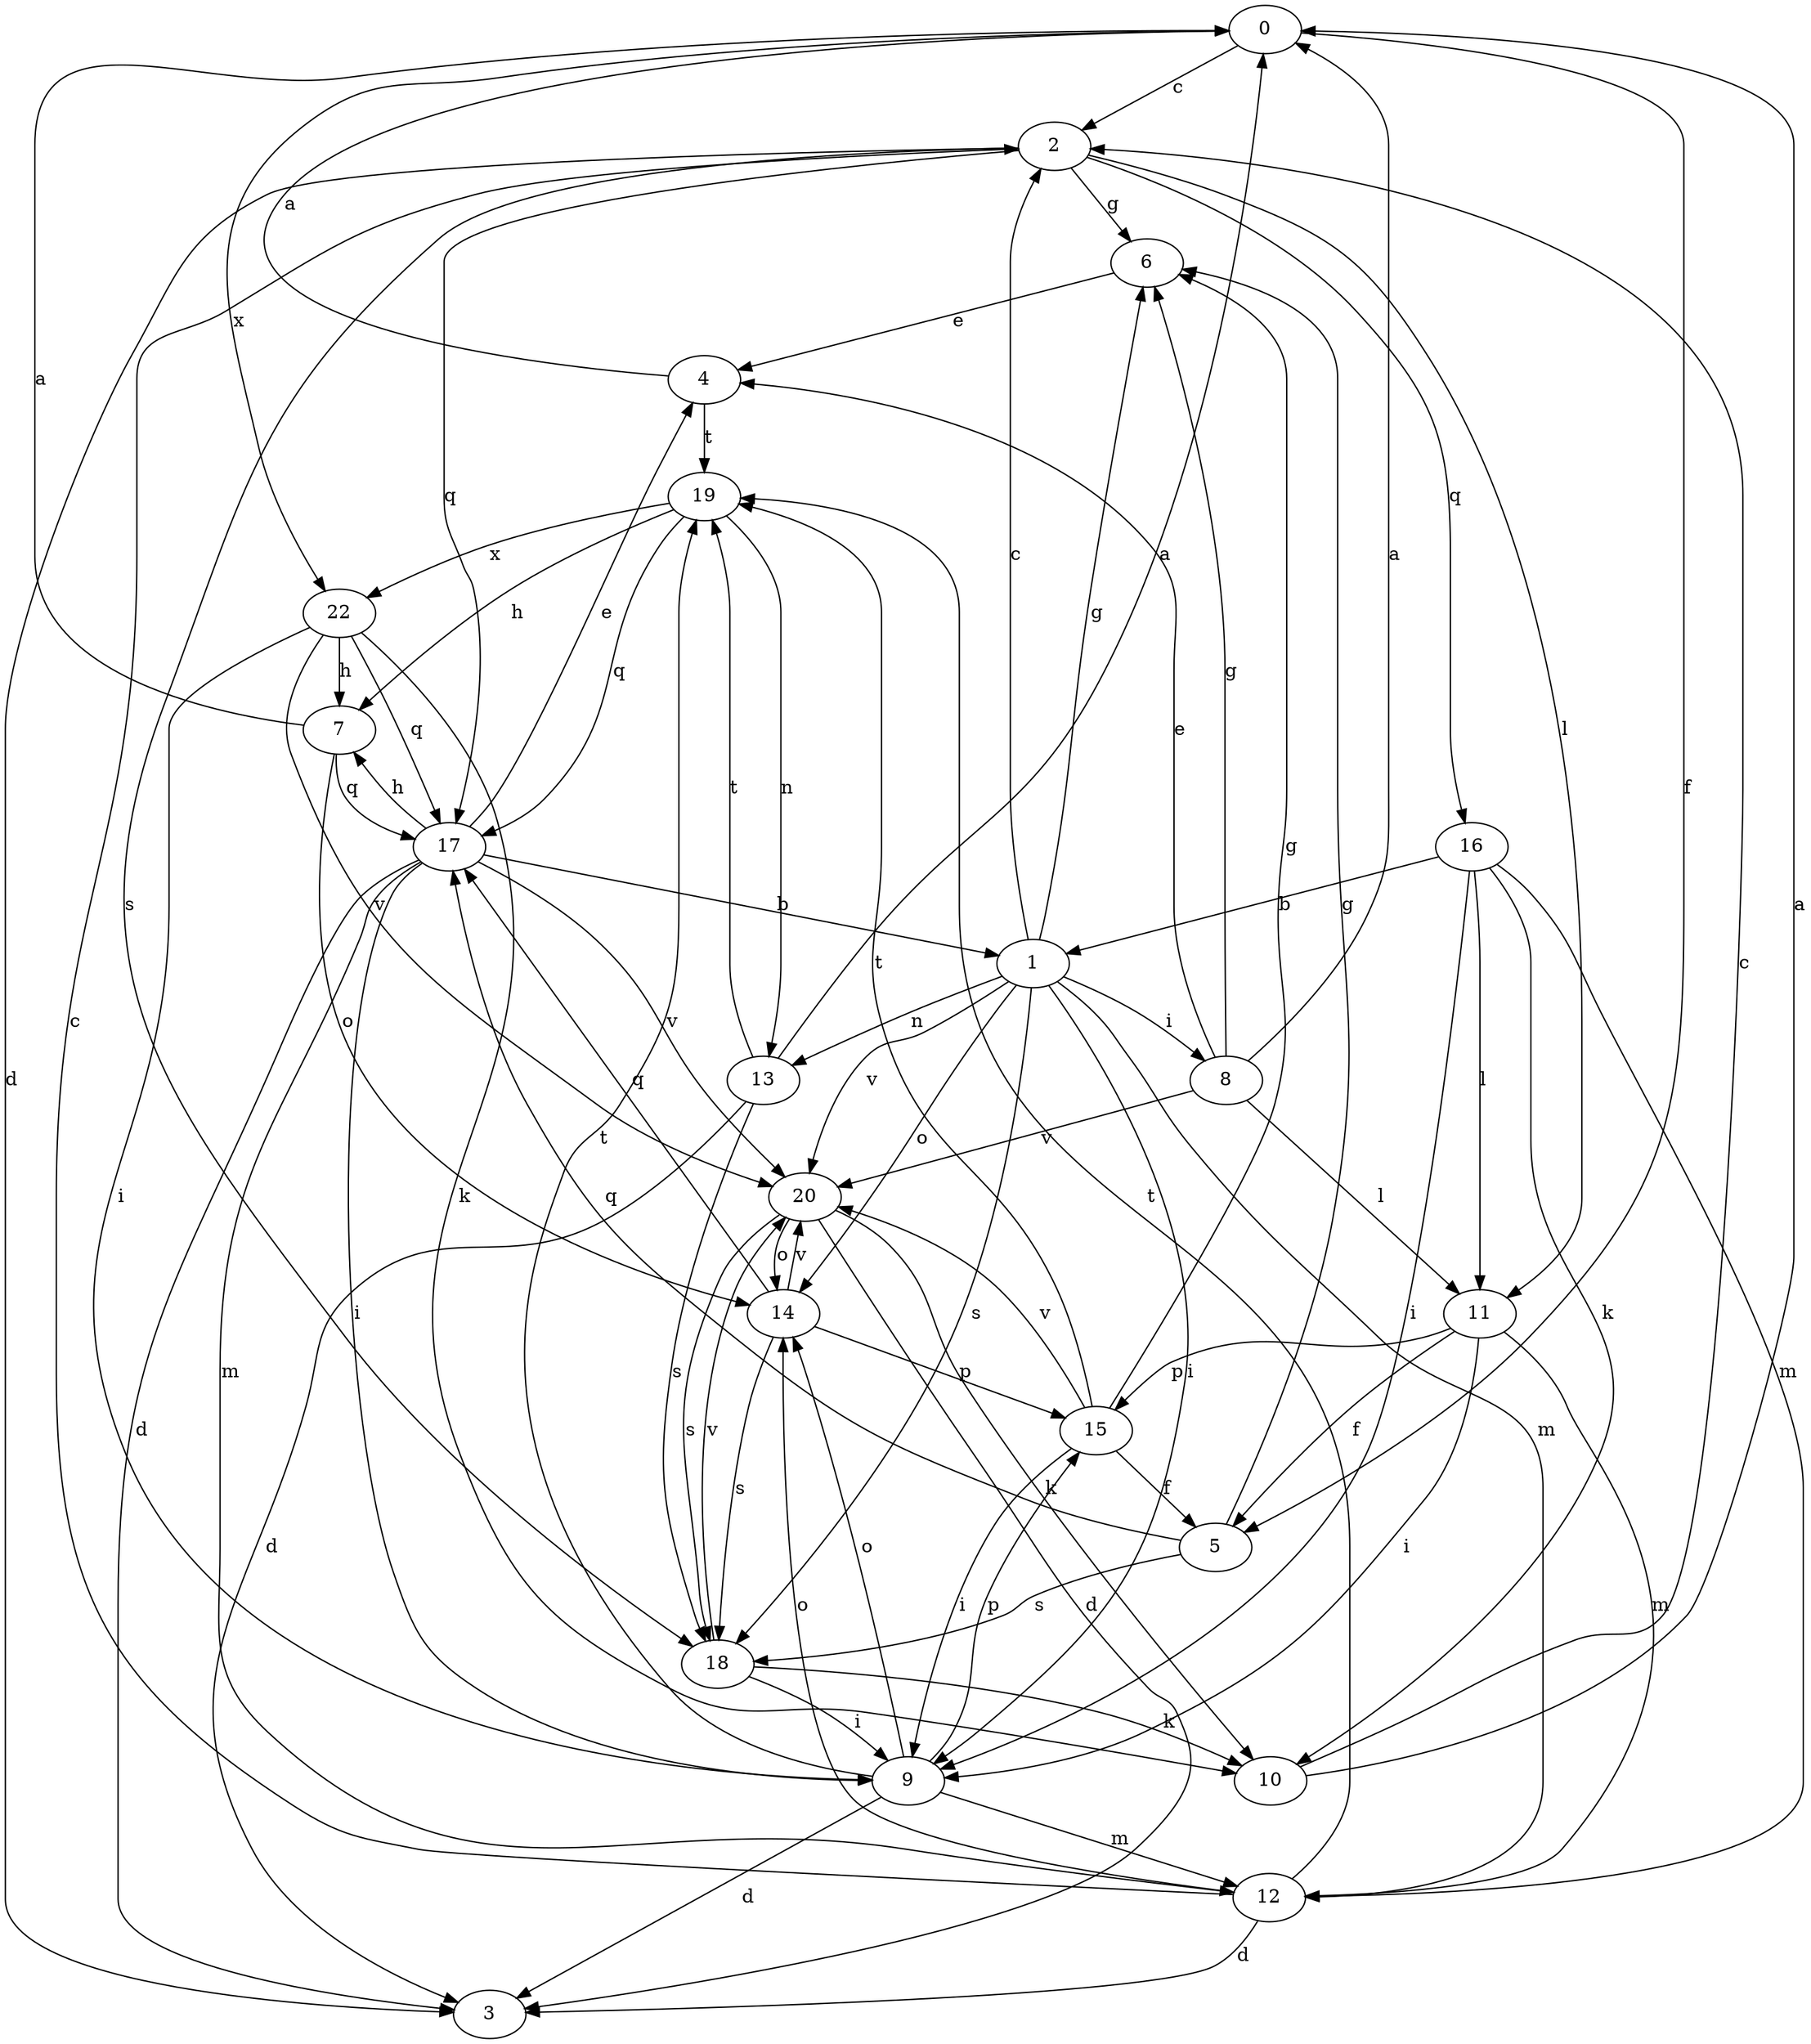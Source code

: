 strict digraph  {
0;
1;
2;
3;
4;
5;
6;
7;
8;
9;
10;
11;
12;
13;
14;
15;
16;
17;
18;
19;
20;
22;
0 -> 2  [label=c];
0 -> 5  [label=f];
0 -> 22  [label=x];
1 -> 2  [label=c];
1 -> 6  [label=g];
1 -> 8  [label=i];
1 -> 9  [label=i];
1 -> 12  [label=m];
1 -> 13  [label=n];
1 -> 14  [label=o];
1 -> 18  [label=s];
1 -> 20  [label=v];
2 -> 3  [label=d];
2 -> 6  [label=g];
2 -> 11  [label=l];
2 -> 16  [label=q];
2 -> 17  [label=q];
2 -> 18  [label=s];
4 -> 0  [label=a];
4 -> 19  [label=t];
5 -> 6  [label=g];
5 -> 17  [label=q];
5 -> 18  [label=s];
6 -> 4  [label=e];
7 -> 0  [label=a];
7 -> 14  [label=o];
7 -> 17  [label=q];
8 -> 0  [label=a];
8 -> 4  [label=e];
8 -> 6  [label=g];
8 -> 11  [label=l];
8 -> 20  [label=v];
9 -> 3  [label=d];
9 -> 12  [label=m];
9 -> 14  [label=o];
9 -> 15  [label=p];
9 -> 19  [label=t];
10 -> 0  [label=a];
10 -> 2  [label=c];
11 -> 5  [label=f];
11 -> 9  [label=i];
11 -> 12  [label=m];
11 -> 15  [label=p];
12 -> 2  [label=c];
12 -> 3  [label=d];
12 -> 14  [label=o];
12 -> 19  [label=t];
13 -> 0  [label=a];
13 -> 3  [label=d];
13 -> 18  [label=s];
13 -> 19  [label=t];
14 -> 15  [label=p];
14 -> 17  [label=q];
14 -> 18  [label=s];
14 -> 20  [label=v];
15 -> 5  [label=f];
15 -> 6  [label=g];
15 -> 9  [label=i];
15 -> 19  [label=t];
15 -> 20  [label=v];
16 -> 1  [label=b];
16 -> 9  [label=i];
16 -> 10  [label=k];
16 -> 11  [label=l];
16 -> 12  [label=m];
17 -> 1  [label=b];
17 -> 3  [label=d];
17 -> 4  [label=e];
17 -> 7  [label=h];
17 -> 9  [label=i];
17 -> 12  [label=m];
17 -> 20  [label=v];
18 -> 9  [label=i];
18 -> 10  [label=k];
18 -> 20  [label=v];
19 -> 7  [label=h];
19 -> 13  [label=n];
19 -> 17  [label=q];
19 -> 22  [label=x];
20 -> 3  [label=d];
20 -> 10  [label=k];
20 -> 14  [label=o];
20 -> 18  [label=s];
22 -> 7  [label=h];
22 -> 9  [label=i];
22 -> 10  [label=k];
22 -> 17  [label=q];
22 -> 20  [label=v];
}
